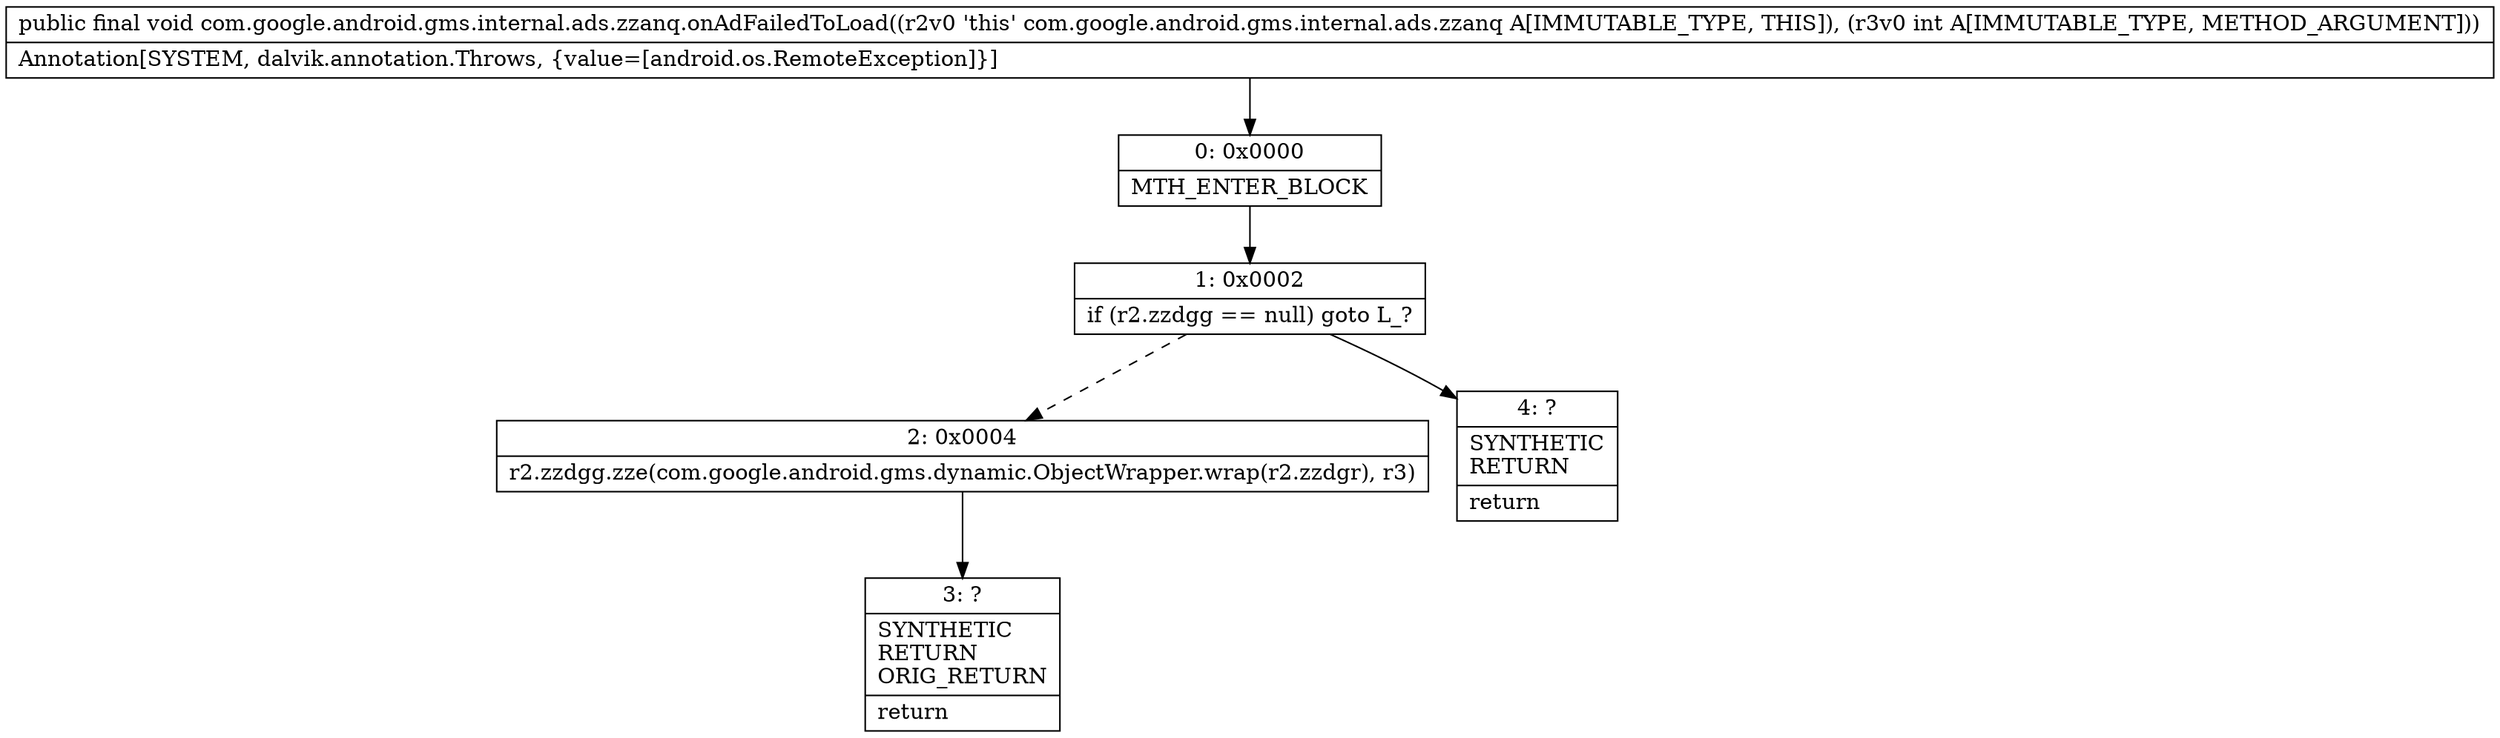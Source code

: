 digraph "CFG forcom.google.android.gms.internal.ads.zzanq.onAdFailedToLoad(I)V" {
Node_0 [shape=record,label="{0\:\ 0x0000|MTH_ENTER_BLOCK\l}"];
Node_1 [shape=record,label="{1\:\ 0x0002|if (r2.zzdgg == null) goto L_?\l}"];
Node_2 [shape=record,label="{2\:\ 0x0004|r2.zzdgg.zze(com.google.android.gms.dynamic.ObjectWrapper.wrap(r2.zzdgr), r3)\l}"];
Node_3 [shape=record,label="{3\:\ ?|SYNTHETIC\lRETURN\lORIG_RETURN\l|return\l}"];
Node_4 [shape=record,label="{4\:\ ?|SYNTHETIC\lRETURN\l|return\l}"];
MethodNode[shape=record,label="{public final void com.google.android.gms.internal.ads.zzanq.onAdFailedToLoad((r2v0 'this' com.google.android.gms.internal.ads.zzanq A[IMMUTABLE_TYPE, THIS]), (r3v0 int A[IMMUTABLE_TYPE, METHOD_ARGUMENT]))  | Annotation[SYSTEM, dalvik.annotation.Throws, \{value=[android.os.RemoteException]\}]\l}"];
MethodNode -> Node_0;
Node_0 -> Node_1;
Node_1 -> Node_2[style=dashed];
Node_1 -> Node_4;
Node_2 -> Node_3;
}

